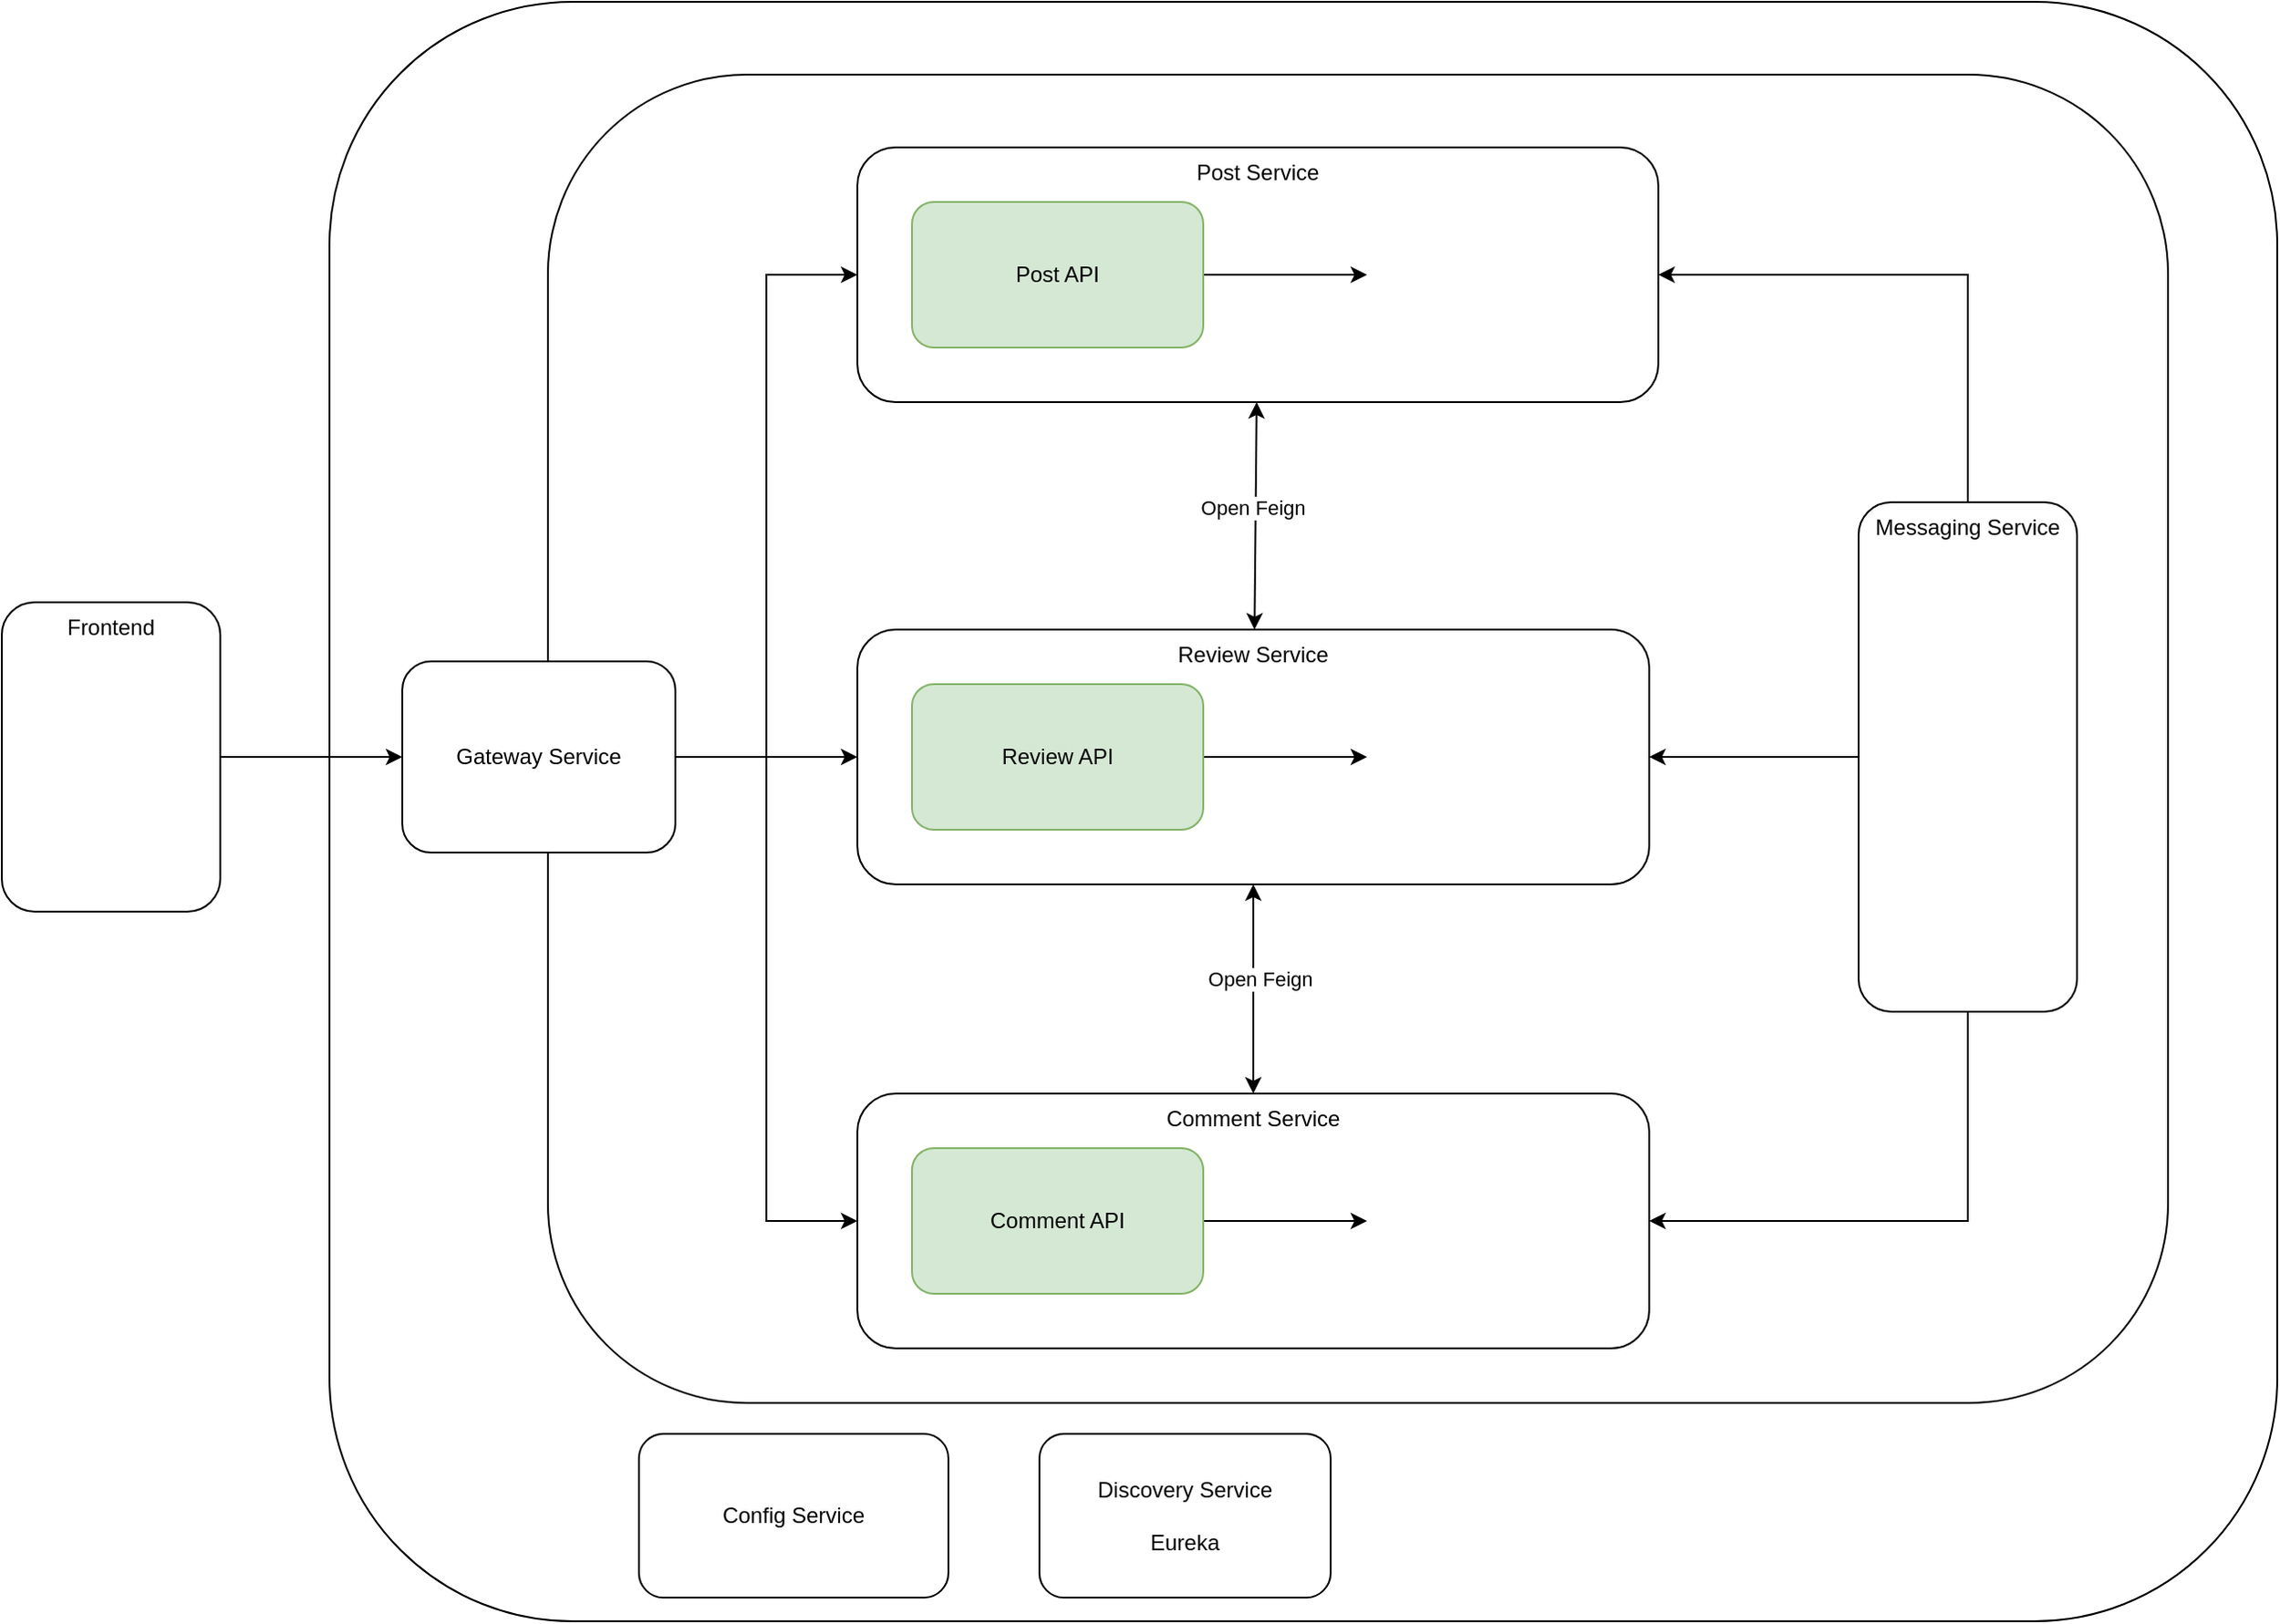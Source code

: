 <mxfile version="24.8.6">
  <diagram name="Page-1" id="tEy2NxESJ4EjP4a5HYwX">
    <mxGraphModel dx="1304" dy="671" grid="1" gridSize="10" guides="1" tooltips="1" connect="1" arrows="1" fold="1" page="1" pageScale="1" pageWidth="1169" pageHeight="827" math="0" shadow="0">
      <root>
        <mxCell id="0" />
        <mxCell id="1" parent="0" />
        <mxCell id="Bbl-g5fsRxxlCQ_jCXH_-16" value="" style="rounded=1;whiteSpace=wrap;html=1;direction=east;glass=0;shadow=0;" vertex="1" parent="1">
          <mxGeometry x="230" y="40" width="1070" height="890" as="geometry" />
        </mxCell>
        <mxCell id="Bbl-g5fsRxxlCQ_jCXH_-5" value="Frontend" style="rounded=1;whiteSpace=wrap;html=1;verticalAlign=top;" vertex="1" parent="1">
          <mxGeometry x="50" y="370" width="120" height="170" as="geometry" />
        </mxCell>
        <mxCell id="Bbl-g5fsRxxlCQ_jCXH_-18" value="" style="rounded=1;whiteSpace=wrap;html=1;" vertex="1" parent="1">
          <mxGeometry x="350" y="80" width="890" height="730" as="geometry" />
        </mxCell>
        <mxCell id="Bbl-g5fsRxxlCQ_jCXH_-4" value="Gateway Service" style="rounded=1;whiteSpace=wrap;html=1;" vertex="1" parent="1">
          <mxGeometry x="270" y="402.5" width="150" height="105" as="geometry" />
        </mxCell>
        <mxCell id="Bbl-g5fsRxxlCQ_jCXH_-9" value="" style="shape=image;verticalLabelPosition=bottom;labelBackgroundColor=default;verticalAlign=top;aspect=fixed;imageAspect=0;image=https://upload.wikimedia.org/wikipedia/commons/thumb/c/cf/Angular_full_color_logo.svg/2048px-Angular_full_color_logo.svg.png;" vertex="1" parent="1">
          <mxGeometry x="63.5" y="429.5" width="93" height="93" as="geometry" />
        </mxCell>
        <mxCell id="Bbl-g5fsRxxlCQ_jCXH_-10" value="Post Service" style="rounded=1;whiteSpace=wrap;html=1;verticalAlign=top;" vertex="1" parent="1">
          <mxGeometry x="520" y="120" width="440" height="140" as="geometry" />
        </mxCell>
        <mxCell id="Bbl-g5fsRxxlCQ_jCXH_-11" value="Review Service" style="rounded=1;whiteSpace=wrap;html=1;verticalAlign=top;" vertex="1" parent="1">
          <mxGeometry x="520" y="385" width="435" height="140" as="geometry" />
        </mxCell>
        <mxCell id="Bbl-g5fsRxxlCQ_jCXH_-12" value="Comment Service" style="rounded=1;whiteSpace=wrap;html=1;verticalAlign=top;" vertex="1" parent="1">
          <mxGeometry x="520" y="640" width="435" height="140" as="geometry" />
        </mxCell>
        <mxCell id="Bbl-g5fsRxxlCQ_jCXH_-13" value="Messaging Service" style="rounded=1;whiteSpace=wrap;html=1;verticalAlign=top;" vertex="1" parent="1">
          <mxGeometry x="1070" y="315" width="120" height="280" as="geometry" />
        </mxCell>
        <mxCell id="Bbl-g5fsRxxlCQ_jCXH_-15" value="" style="shape=image;verticalLabelPosition=bottom;labelBackgroundColor=default;verticalAlign=top;aspect=fixed;imageAspect=0;image=https://swiftlet.co.th/wp-content/uploads/2022/11/rabbitmq-logo-png-transparent.png;" vertex="1" parent="1">
          <mxGeometry x="1101.65" y="425" width="56.7" height="60" as="geometry" />
        </mxCell>
        <mxCell id="Bbl-g5fsRxxlCQ_jCXH_-17" value="" style="endArrow=classic;html=1;rounded=0;" edge="1" parent="1" source="Bbl-g5fsRxxlCQ_jCXH_-5" target="Bbl-g5fsRxxlCQ_jCXH_-4">
          <mxGeometry width="50" height="50" relative="1" as="geometry">
            <mxPoint x="60" y="620" as="sourcePoint" />
            <mxPoint x="110" y="570" as="targetPoint" />
          </mxGeometry>
        </mxCell>
        <mxCell id="Bbl-g5fsRxxlCQ_jCXH_-19" value="" style="shape=image;verticalLabelPosition=bottom;labelBackgroundColor=default;verticalAlign=top;aspect=fixed;imageAspect=0;image=https://www.mysql.com/common/logos/logo-mysql-170x115.png;" vertex="1" parent="1">
          <mxGeometry x="800" y="145.25" width="132.37" height="89.5" as="geometry" />
        </mxCell>
        <mxCell id="Bbl-g5fsRxxlCQ_jCXH_-21" value="" style="edgeStyle=orthogonalEdgeStyle;rounded=0;orthogonalLoop=1;jettySize=auto;html=1;" edge="1" parent="1" source="Bbl-g5fsRxxlCQ_jCXH_-20" target="Bbl-g5fsRxxlCQ_jCXH_-19">
          <mxGeometry relative="1" as="geometry" />
        </mxCell>
        <mxCell id="Bbl-g5fsRxxlCQ_jCXH_-20" value="Post API" style="rounded=1;whiteSpace=wrap;html=1;fillColor=#d5e8d4;strokeColor=#82b366;" vertex="1" parent="1">
          <mxGeometry x="550" y="150" width="160" height="80" as="geometry" />
        </mxCell>
        <mxCell id="Bbl-g5fsRxxlCQ_jCXH_-26" value="" style="edgeStyle=orthogonalEdgeStyle;rounded=0;orthogonalLoop=1;jettySize=auto;html=1;" edge="1" parent="1" source="Bbl-g5fsRxxlCQ_jCXH_-22" target="Bbl-g5fsRxxlCQ_jCXH_-24">
          <mxGeometry relative="1" as="geometry" />
        </mxCell>
        <mxCell id="Bbl-g5fsRxxlCQ_jCXH_-22" value="Review API" style="rounded=1;whiteSpace=wrap;html=1;fillColor=#d5e8d4;strokeColor=#82b366;" vertex="1" parent="1">
          <mxGeometry x="550" y="415" width="160" height="80" as="geometry" />
        </mxCell>
        <mxCell id="Bbl-g5fsRxxlCQ_jCXH_-27" value="" style="edgeStyle=orthogonalEdgeStyle;rounded=0;orthogonalLoop=1;jettySize=auto;html=1;" edge="1" parent="1" source="Bbl-g5fsRxxlCQ_jCXH_-23" target="Bbl-g5fsRxxlCQ_jCXH_-25">
          <mxGeometry relative="1" as="geometry" />
        </mxCell>
        <mxCell id="Bbl-g5fsRxxlCQ_jCXH_-23" value="Comment API" style="rounded=1;whiteSpace=wrap;html=1;fillColor=#d5e8d4;strokeColor=#82b366;" vertex="1" parent="1">
          <mxGeometry x="550" y="670" width="160" height="80" as="geometry" />
        </mxCell>
        <mxCell id="Bbl-g5fsRxxlCQ_jCXH_-24" value="" style="shape=image;verticalLabelPosition=bottom;labelBackgroundColor=default;verticalAlign=top;aspect=fixed;imageAspect=0;image=https://www.mysql.com/common/logos/logo-mysql-170x115.png;" vertex="1" parent="1">
          <mxGeometry x="800" y="410.25" width="132.37" height="89.5" as="geometry" />
        </mxCell>
        <mxCell id="Bbl-g5fsRxxlCQ_jCXH_-25" value="" style="shape=image;verticalLabelPosition=bottom;labelBackgroundColor=default;verticalAlign=top;aspect=fixed;imageAspect=0;image=https://www.mysql.com/common/logos/logo-mysql-170x115.png;" vertex="1" parent="1">
          <mxGeometry x="800" y="665.25" width="132.37" height="89.5" as="geometry" />
        </mxCell>
        <mxCell id="Bbl-g5fsRxxlCQ_jCXH_-28" value="Config Service" style="rounded=1;whiteSpace=wrap;html=1;" vertex="1" parent="1">
          <mxGeometry x="400" y="827" width="170" height="90" as="geometry" />
        </mxCell>
        <mxCell id="Bbl-g5fsRxxlCQ_jCXH_-30" value="Discovery Service&lt;div&gt;&lt;br&gt;&lt;/div&gt;&lt;div&gt;Eureka&lt;/div&gt;" style="rounded=1;whiteSpace=wrap;html=1;" vertex="1" parent="1">
          <mxGeometry x="620" y="827" width="160" height="90" as="geometry" />
        </mxCell>
        <mxCell id="Bbl-g5fsRxxlCQ_jCXH_-31" value="" style="endArrow=classic;startArrow=classic;html=1;rounded=0;" edge="1" parent="1" source="Bbl-g5fsRxxlCQ_jCXH_-11" target="Bbl-g5fsRxxlCQ_jCXH_-10">
          <mxGeometry width="50" height="50" relative="1" as="geometry">
            <mxPoint x="70" y="290" as="sourcePoint" />
            <mxPoint x="120" y="240" as="targetPoint" />
          </mxGeometry>
        </mxCell>
        <mxCell id="Bbl-g5fsRxxlCQ_jCXH_-38" value="Open Feign" style="edgeLabel;html=1;align=center;verticalAlign=middle;resizable=0;points=[];" vertex="1" connectable="0" parent="Bbl-g5fsRxxlCQ_jCXH_-31">
          <mxGeometry x="0.058" y="2" relative="1" as="geometry">
            <mxPoint y="-1" as="offset" />
          </mxGeometry>
        </mxCell>
        <mxCell id="Bbl-g5fsRxxlCQ_jCXH_-33" value="" style="endArrow=classic;startArrow=classic;html=1;rounded=0;" edge="1" parent="1" source="Bbl-g5fsRxxlCQ_jCXH_-12" target="Bbl-g5fsRxxlCQ_jCXH_-11">
          <mxGeometry width="50" height="50" relative="1" as="geometry">
            <mxPoint x="50" y="700" as="sourcePoint" />
            <mxPoint x="100" y="650" as="targetPoint" />
          </mxGeometry>
        </mxCell>
        <mxCell id="Bbl-g5fsRxxlCQ_jCXH_-39" value="Open Feign" style="edgeLabel;html=1;align=center;verticalAlign=middle;resizable=0;points=[];" vertex="1" connectable="0" parent="Bbl-g5fsRxxlCQ_jCXH_-33">
          <mxGeometry x="0.101" y="-3" relative="1" as="geometry">
            <mxPoint as="offset" />
          </mxGeometry>
        </mxCell>
        <mxCell id="Bbl-g5fsRxxlCQ_jCXH_-35" value="" style="endArrow=classic;html=1;rounded=0;" edge="1" parent="1" source="Bbl-g5fsRxxlCQ_jCXH_-13" target="Bbl-g5fsRxxlCQ_jCXH_-10">
          <mxGeometry width="50" height="50" relative="1" as="geometry">
            <mxPoint x="1320" y="410" as="sourcePoint" />
            <mxPoint x="1370" y="360" as="targetPoint" />
            <Array as="points">
              <mxPoint x="1130" y="190" />
            </Array>
          </mxGeometry>
        </mxCell>
        <mxCell id="Bbl-g5fsRxxlCQ_jCXH_-36" value="" style="endArrow=classic;html=1;rounded=0;" edge="1" parent="1" source="Bbl-g5fsRxxlCQ_jCXH_-13" target="Bbl-g5fsRxxlCQ_jCXH_-11">
          <mxGeometry width="50" height="50" relative="1" as="geometry">
            <mxPoint x="40" y="660" as="sourcePoint" />
            <mxPoint x="90" y="610" as="targetPoint" />
          </mxGeometry>
        </mxCell>
        <mxCell id="Bbl-g5fsRxxlCQ_jCXH_-37" value="" style="endArrow=classic;html=1;rounded=0;" edge="1" parent="1" source="Bbl-g5fsRxxlCQ_jCXH_-13" target="Bbl-g5fsRxxlCQ_jCXH_-12">
          <mxGeometry width="50" height="50" relative="1" as="geometry">
            <mxPoint x="100" y="690" as="sourcePoint" />
            <mxPoint x="150" y="640" as="targetPoint" />
            <Array as="points">
              <mxPoint x="1130" y="710" />
            </Array>
          </mxGeometry>
        </mxCell>
        <mxCell id="Bbl-g5fsRxxlCQ_jCXH_-40" value="" style="endArrow=classic;html=1;rounded=0;" edge="1" parent="1" source="Bbl-g5fsRxxlCQ_jCXH_-4" target="Bbl-g5fsRxxlCQ_jCXH_-11">
          <mxGeometry width="50" height="50" relative="1" as="geometry">
            <mxPoint x="50" y="720" as="sourcePoint" />
            <mxPoint x="100" y="670" as="targetPoint" />
          </mxGeometry>
        </mxCell>
        <mxCell id="Bbl-g5fsRxxlCQ_jCXH_-41" value="" style="endArrow=classic;html=1;rounded=0;" edge="1" parent="1" target="Bbl-g5fsRxxlCQ_jCXH_-12">
          <mxGeometry width="50" height="50" relative="1" as="geometry">
            <mxPoint x="470" y="450" as="sourcePoint" />
            <mxPoint x="110" y="690" as="targetPoint" />
            <Array as="points">
              <mxPoint x="470" y="710" />
            </Array>
          </mxGeometry>
        </mxCell>
        <mxCell id="Bbl-g5fsRxxlCQ_jCXH_-42" value="" style="endArrow=classic;html=1;rounded=0;" edge="1" parent="1" target="Bbl-g5fsRxxlCQ_jCXH_-10">
          <mxGeometry width="50" height="50" relative="1" as="geometry">
            <mxPoint x="470" y="455" as="sourcePoint" />
            <mxPoint x="60" y="640" as="targetPoint" />
            <Array as="points">
              <mxPoint x="470" y="190" />
            </Array>
          </mxGeometry>
        </mxCell>
      </root>
    </mxGraphModel>
  </diagram>
</mxfile>
